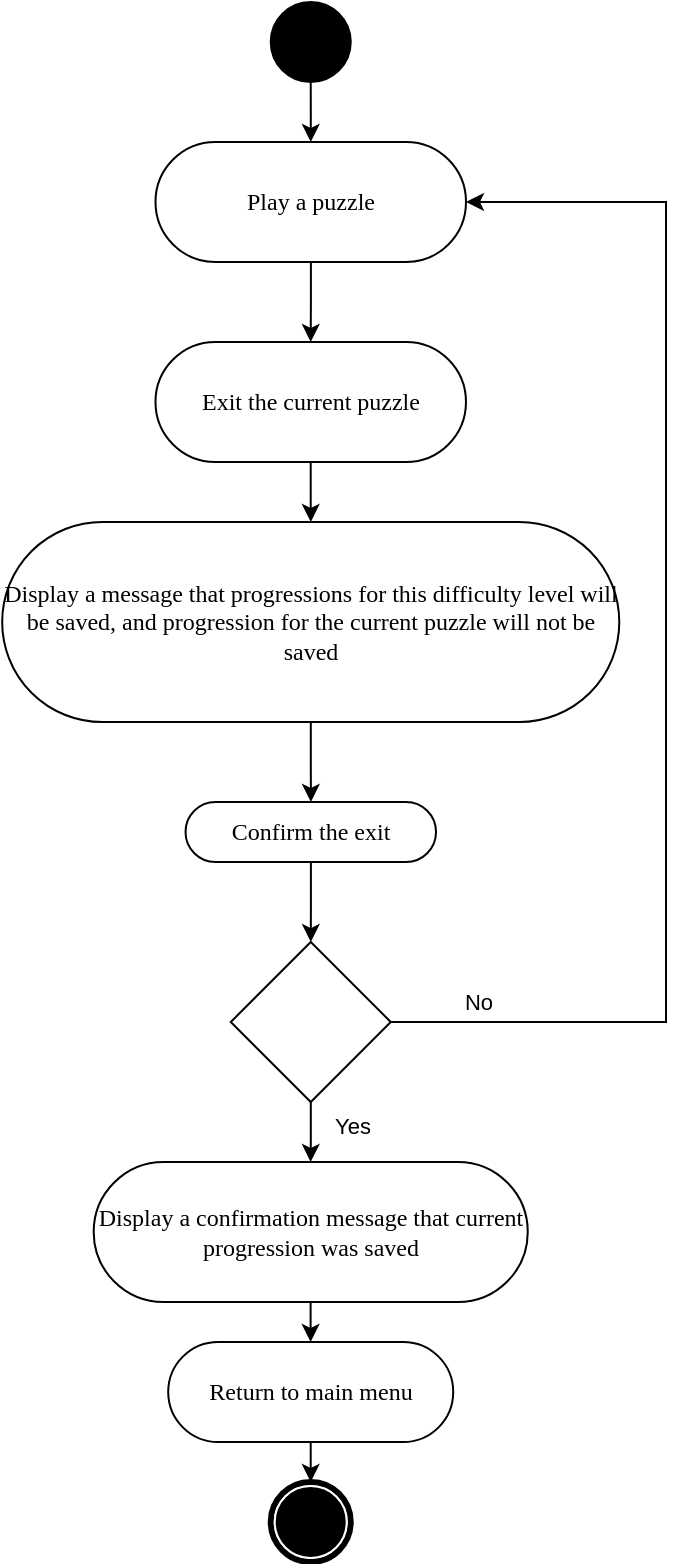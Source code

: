 <mxfile version="23.1.2" type="github">
  <diagram name="第 1 页" id="CL-UmEYnadEik9d4xOVo">
    <mxGraphModel dx="1185" dy="2989" grid="1" gridSize="10" guides="1" tooltips="1" connect="1" arrows="1" fold="1" page="1" pageScale="1" pageWidth="827" pageHeight="1169" math="0" shadow="0">
      <root>
        <mxCell id="0" />
        <mxCell id="1" parent="0" />
        <mxCell id="3XlZ-Ykn8DyyXwoKQ8Sx-4" value="" style="edgeStyle=orthogonalEdgeStyle;rounded=0;orthogonalLoop=1;jettySize=auto;html=1;" parent="1" source="rH0048MOvRVm2mWPWrwe-2" target="3XlZ-Ykn8DyyXwoKQ8Sx-1" edge="1">
          <mxGeometry relative="1" as="geometry" />
        </mxCell>
        <mxCell id="rH0048MOvRVm2mWPWrwe-2" value="Display a confirmation message that current progression was saved" style="rounded=1;whiteSpace=wrap;html=1;shadow=0;comic=0;labelBackgroundColor=none;strokeWidth=1;fontFamily=Verdana;fontSize=12;align=center;arcSize=50;" parent="1" vertex="1">
          <mxGeometry x="253.84" y="-1600" width="217.04" height="70" as="geometry" />
        </mxCell>
        <mxCell id="rH0048MOvRVm2mWPWrwe-3" value="" style="edgeStyle=orthogonalEdgeStyle;rounded=0;orthogonalLoop=1;jettySize=auto;html=1;entryX=0.5;entryY=0;entryDx=0;entryDy=0;" parent="1" source="rH0048MOvRVm2mWPWrwe-4" target="rH0048MOvRVm2mWPWrwe-7" edge="1">
          <mxGeometry relative="1" as="geometry">
            <mxPoint x="342.25" y="-1930" as="targetPoint" />
          </mxGeometry>
        </mxCell>
        <mxCell id="rH0048MOvRVm2mWPWrwe-4" value="" style="ellipse;whiteSpace=wrap;html=1;rounded=0;shadow=0;comic=0;labelBackgroundColor=none;strokeWidth=1;fillColor=#000000;fontFamily=Verdana;fontSize=12;align=center;" parent="1" vertex="1">
          <mxGeometry x="342.37" y="-2180" width="40" height="40" as="geometry" />
        </mxCell>
        <mxCell id="rH0048MOvRVm2mWPWrwe-5" value="" style="shape=mxgraph.bpmn.shape;html=1;verticalLabelPosition=bottom;labelBackgroundColor=#ffffff;verticalAlign=top;perimeter=ellipsePerimeter;outline=end;symbol=terminate;rounded=0;shadow=0;comic=0;strokeWidth=1;fontFamily=Verdana;fontSize=12;align=center;" parent="1" vertex="1">
          <mxGeometry x="342.36" y="-1440" width="40" height="40" as="geometry" />
        </mxCell>
        <mxCell id="rH0048MOvRVm2mWPWrwe-17" value="" style="edgeStyle=orthogonalEdgeStyle;rounded=0;orthogonalLoop=1;jettySize=auto;html=1;" parent="1" source="rH0048MOvRVm2mWPWrwe-7" target="rH0048MOvRVm2mWPWrwe-15" edge="1">
          <mxGeometry relative="1" as="geometry" />
        </mxCell>
        <mxCell id="rH0048MOvRVm2mWPWrwe-7" value="Play a puzzle" style="rounded=1;whiteSpace=wrap;html=1;shadow=0;comic=0;labelBackgroundColor=none;strokeWidth=1;fontFamily=Verdana;fontSize=12;align=center;arcSize=50;" parent="1" vertex="1">
          <mxGeometry x="284.75" y="-2110" width="155.25" height="60" as="geometry" />
        </mxCell>
        <mxCell id="rH0048MOvRVm2mWPWrwe-20" value="" style="edgeStyle=orthogonalEdgeStyle;rounded=0;orthogonalLoop=1;jettySize=auto;html=1;" parent="1" source="rH0048MOvRVm2mWPWrwe-15" target="rH0048MOvRVm2mWPWrwe-19" edge="1">
          <mxGeometry relative="1" as="geometry" />
        </mxCell>
        <mxCell id="rH0048MOvRVm2mWPWrwe-15" value="Exit the current puzzle" style="rounded=1;whiteSpace=wrap;html=1;shadow=0;comic=0;labelBackgroundColor=none;strokeWidth=1;fontFamily=Verdana;fontSize=12;align=center;arcSize=50;" parent="1" vertex="1">
          <mxGeometry x="284.74" y="-2010" width="155.25" height="60" as="geometry" />
        </mxCell>
        <mxCell id="rH0048MOvRVm2mWPWrwe-24" value="" style="edgeStyle=orthogonalEdgeStyle;rounded=0;orthogonalLoop=1;jettySize=auto;html=1;" parent="1" source="rH0048MOvRVm2mWPWrwe-18" target="rH0048MOvRVm2mWPWrwe-2" edge="1">
          <mxGeometry relative="1" as="geometry" />
        </mxCell>
        <mxCell id="rH0048MOvRVm2mWPWrwe-28" value="Yes" style="edgeLabel;html=1;align=center;verticalAlign=middle;resizable=0;points=[];" parent="rH0048MOvRVm2mWPWrwe-24" vertex="1" connectable="0">
          <mxGeometry x="-0.25" y="1" relative="1" as="geometry">
            <mxPoint x="19" as="offset" />
          </mxGeometry>
        </mxCell>
        <mxCell id="rH0048MOvRVm2mWPWrwe-26" value="" style="edgeStyle=orthogonalEdgeStyle;rounded=0;orthogonalLoop=1;jettySize=auto;html=1;entryX=1;entryY=0.5;entryDx=0;entryDy=0;" parent="1" source="rH0048MOvRVm2mWPWrwe-18" target="rH0048MOvRVm2mWPWrwe-7" edge="1">
          <mxGeometry relative="1" as="geometry">
            <mxPoint x="450" y="-2080" as="targetPoint" />
            <Array as="points">
              <mxPoint x="540" y="-1670" />
              <mxPoint x="540" y="-2080" />
            </Array>
          </mxGeometry>
        </mxCell>
        <mxCell id="rH0048MOvRVm2mWPWrwe-27" value="No" style="edgeLabel;html=1;align=center;verticalAlign=middle;resizable=0;points=[];" parent="rH0048MOvRVm2mWPWrwe-26" vertex="1" connectable="0">
          <mxGeometry x="-0.861" y="4" relative="1" as="geometry">
            <mxPoint x="-2" y="-6" as="offset" />
          </mxGeometry>
        </mxCell>
        <mxCell id="rH0048MOvRVm2mWPWrwe-18" value="" style="rhombus;whiteSpace=wrap;html=1;" parent="1" vertex="1">
          <mxGeometry x="322.39" y="-1710" width="80" height="80" as="geometry" />
        </mxCell>
        <mxCell id="rH0048MOvRVm2mWPWrwe-22" value="" style="edgeStyle=orthogonalEdgeStyle;rounded=0;orthogonalLoop=1;jettySize=auto;html=1;" parent="1" source="rH0048MOvRVm2mWPWrwe-19" target="rH0048MOvRVm2mWPWrwe-21" edge="1">
          <mxGeometry relative="1" as="geometry" />
        </mxCell>
        <mxCell id="rH0048MOvRVm2mWPWrwe-19" value="Display a message that progressions for this difficulty level will be saved, and progression for the current puzzle will not be saved" style="rounded=1;whiteSpace=wrap;html=1;shadow=0;comic=0;labelBackgroundColor=none;strokeWidth=1;fontFamily=Verdana;fontSize=12;align=center;arcSize=50;" parent="1" vertex="1">
          <mxGeometry x="208.09" y="-1920" width="308.55" height="100" as="geometry" />
        </mxCell>
        <mxCell id="rH0048MOvRVm2mWPWrwe-23" value="" style="edgeStyle=orthogonalEdgeStyle;rounded=0;orthogonalLoop=1;jettySize=auto;html=1;" parent="1" source="rH0048MOvRVm2mWPWrwe-21" target="rH0048MOvRVm2mWPWrwe-18" edge="1">
          <mxGeometry relative="1" as="geometry" />
        </mxCell>
        <mxCell id="rH0048MOvRVm2mWPWrwe-21" value="Confirm the exit" style="rounded=1;whiteSpace=wrap;html=1;shadow=0;comic=0;labelBackgroundColor=none;strokeWidth=1;fontFamily=Verdana;fontSize=12;align=center;arcSize=50;" parent="1" vertex="1">
          <mxGeometry x="299.76" y="-1780" width="125.25" height="30" as="geometry" />
        </mxCell>
        <mxCell id="3XlZ-Ykn8DyyXwoKQ8Sx-5" value="" style="edgeStyle=orthogonalEdgeStyle;rounded=0;orthogonalLoop=1;jettySize=auto;html=1;" parent="1" source="3XlZ-Ykn8DyyXwoKQ8Sx-1" target="rH0048MOvRVm2mWPWrwe-5" edge="1">
          <mxGeometry relative="1" as="geometry" />
        </mxCell>
        <mxCell id="3XlZ-Ykn8DyyXwoKQ8Sx-1" value="Return to main menu" style="rounded=1;whiteSpace=wrap;html=1;shadow=0;comic=0;labelBackgroundColor=none;strokeWidth=1;fontFamily=Verdana;fontSize=12;align=center;arcSize=50;" parent="1" vertex="1">
          <mxGeometry x="291.11" y="-1510" width="142.5" height="50" as="geometry" />
        </mxCell>
      </root>
    </mxGraphModel>
  </diagram>
</mxfile>

